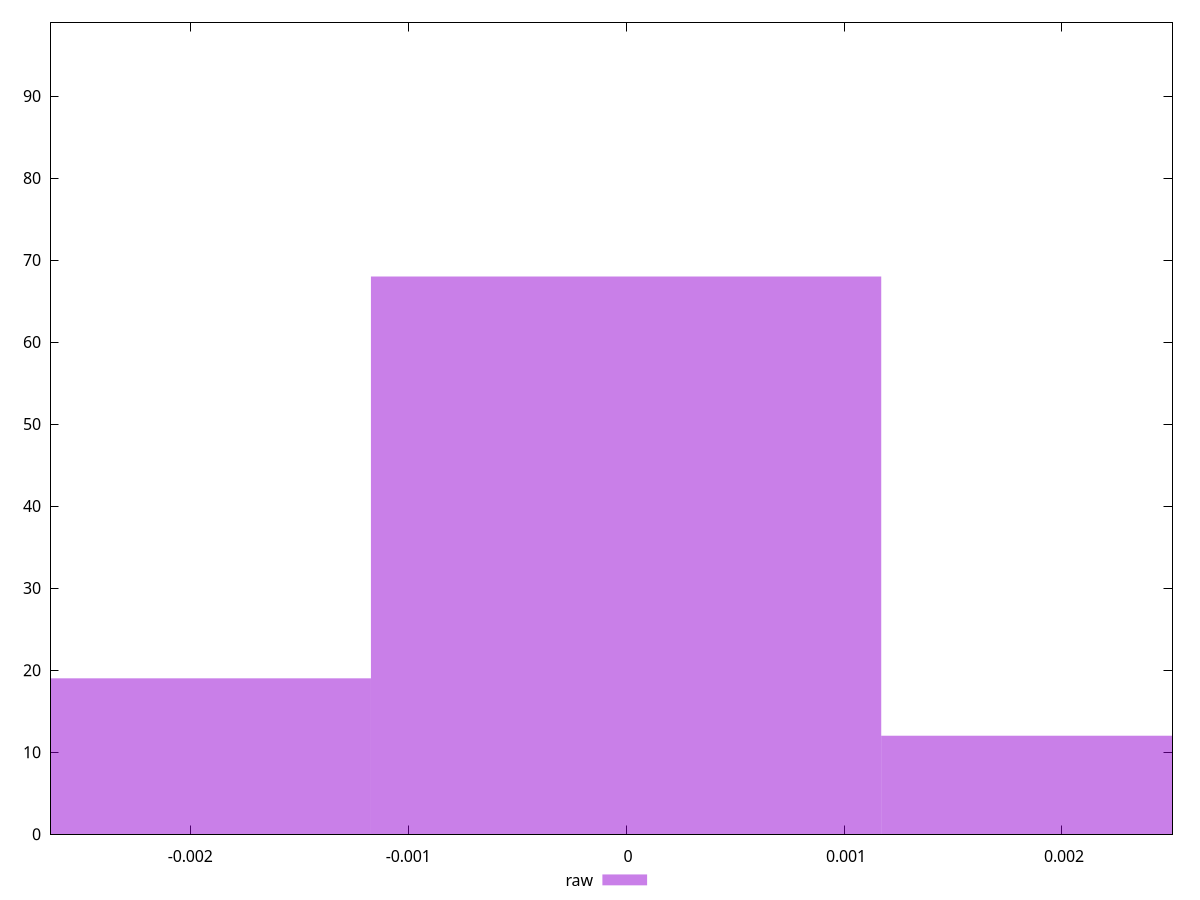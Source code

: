 reset

$raw <<EOF
0 68
-0.002341374822755692 19
0.002341374822755692 12
EOF

set key outside below
set boxwidth 0.002341374822755692
set xrange [-0.0026432148258297484:0.0025071229024396704]
set yrange [0:99]
set trange [0:99]
set style fill transparent solid 0.5 noborder
set terminal svg size 640, 490 enhanced background rgb 'white'
set output "reports/report_00027_2021-02-24T12-40-31.850Z/meta/pScore-difference/samples/card/raw/histogram.svg"

plot $raw title "raw" with boxes

reset
